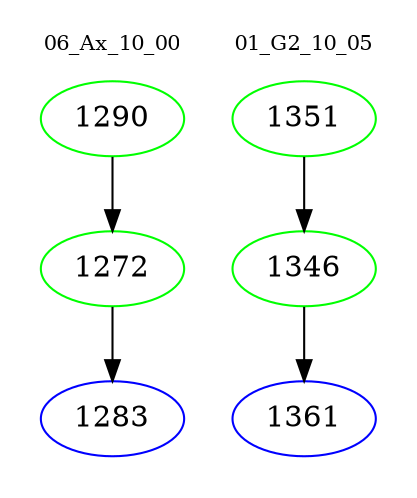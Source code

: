 digraph{
subgraph cluster_0 {
color = white
label = "06_Ax_10_00";
fontsize=10;
T0_1290 [label="1290", color="green"]
T0_1290 -> T0_1272 [color="black"]
T0_1272 [label="1272", color="green"]
T0_1272 -> T0_1283 [color="black"]
T0_1283 [label="1283", color="blue"]
}
subgraph cluster_1 {
color = white
label = "01_G2_10_05";
fontsize=10;
T1_1351 [label="1351", color="green"]
T1_1351 -> T1_1346 [color="black"]
T1_1346 [label="1346", color="green"]
T1_1346 -> T1_1361 [color="black"]
T1_1361 [label="1361", color="blue"]
}
}
